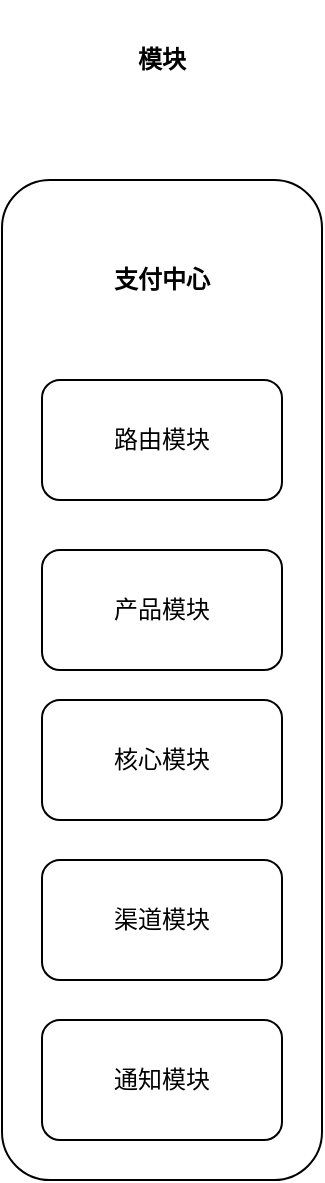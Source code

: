<mxfile version="12.2.6" type="github" pages="1">
  <diagram id="Dvi-IkTzgO4W6BQSCua2" name="第 1 页">
    <mxGraphModel dx="868" dy="450" grid="1" gridSize="10" guides="1" tooltips="1" connect="1" arrows="1" fold="1" page="1" pageScale="1" pageWidth="827" pageHeight="1169" math="0" shadow="0">
      <root>
        <mxCell id="0"/>
        <mxCell id="1" parent="0"/>
        <mxCell id="Te8sVzdrQqSse8OglZep-1" value="" style="rounded=1;whiteSpace=wrap;html=1;" vertex="1" parent="1">
          <mxGeometry x="240" y="200" width="160" height="500" as="geometry"/>
        </mxCell>
        <mxCell id="Te8sVzdrQqSse8OglZep-2" value="路由模块" style="rounded=1;whiteSpace=wrap;html=1;" vertex="1" parent="1">
          <mxGeometry x="260" y="300" width="120" height="60" as="geometry"/>
        </mxCell>
        <mxCell id="Te8sVzdrQqSse8OglZep-3" value="&lt;span style=&quot;white-space: normal&quot;&gt;产品模块&lt;/span&gt;" style="rounded=1;whiteSpace=wrap;html=1;" vertex="1" parent="1">
          <mxGeometry x="260" y="385" width="120" height="60" as="geometry"/>
        </mxCell>
        <mxCell id="Te8sVzdrQqSse8OglZep-4" value="核心模块" style="rounded=1;whiteSpace=wrap;html=1;" vertex="1" parent="1">
          <mxGeometry x="260" y="460" width="120" height="60" as="geometry"/>
        </mxCell>
        <mxCell id="Te8sVzdrQqSse8OglZep-6" value="渠道模块" style="rounded=1;whiteSpace=wrap;html=1;" vertex="1" parent="1">
          <mxGeometry x="260" y="540" width="120" height="60" as="geometry"/>
        </mxCell>
        <mxCell id="Te8sVzdrQqSse8OglZep-7" value="通知模块" style="rounded=1;whiteSpace=wrap;html=1;" vertex="1" parent="1">
          <mxGeometry x="260" y="620" width="120" height="60" as="geometry"/>
        </mxCell>
        <mxCell id="Te8sVzdrQqSse8OglZep-8" value="&lt;b&gt;支付中心&lt;/b&gt;" style="rounded=1;whiteSpace=wrap;html=1;strokeColor=none;" vertex="1" parent="1">
          <mxGeometry x="260" y="220" width="120" height="60" as="geometry"/>
        </mxCell>
        <mxCell id="Te8sVzdrQqSse8OglZep-9" value="&lt;b&gt;模块&lt;/b&gt;" style="rounded=1;whiteSpace=wrap;html=1;strokeColor=none;" vertex="1" parent="1">
          <mxGeometry x="260" y="110" width="120" height="60" as="geometry"/>
        </mxCell>
      </root>
    </mxGraphModel>
  </diagram>
</mxfile>
